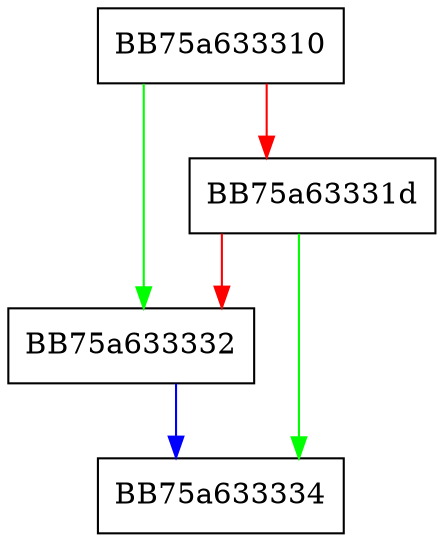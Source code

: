 digraph Prepare {
  node [shape="box"];
  graph [splines=ortho];
  BB75a633310 -> BB75a633332 [color="green"];
  BB75a633310 -> BB75a63331d [color="red"];
  BB75a63331d -> BB75a633334 [color="green"];
  BB75a63331d -> BB75a633332 [color="red"];
  BB75a633332 -> BB75a633334 [color="blue"];
}